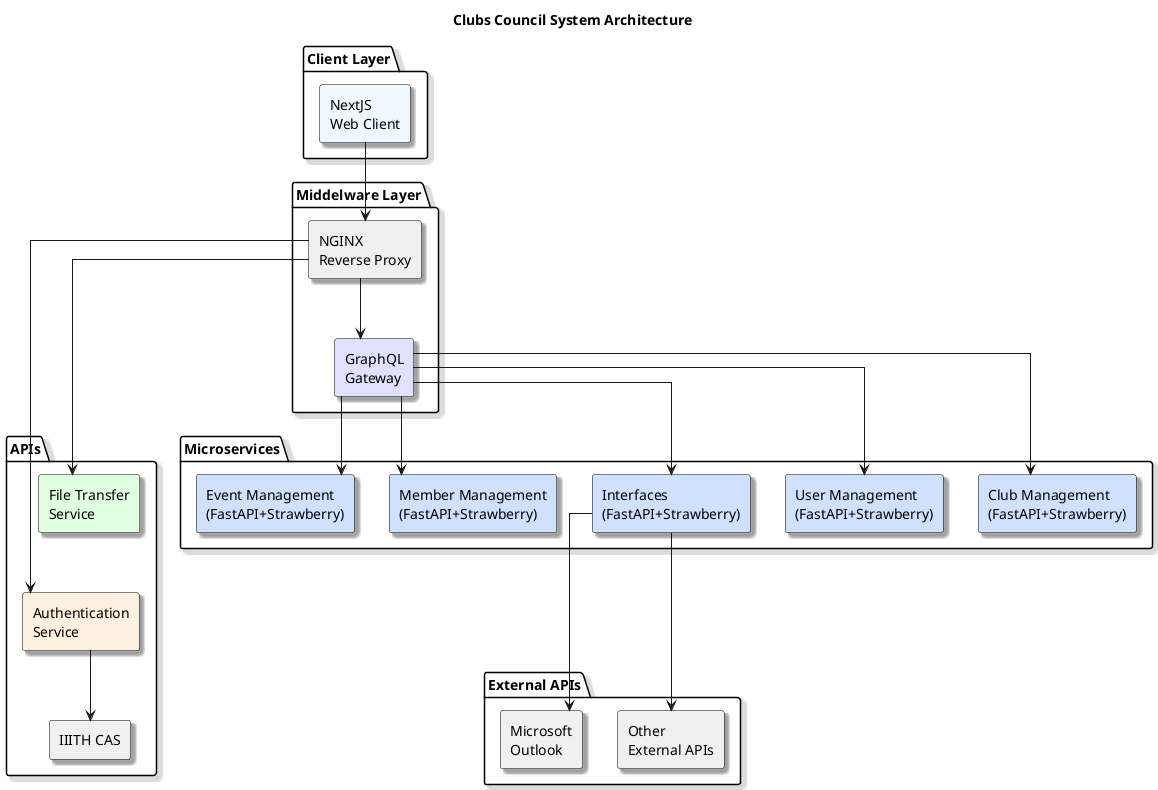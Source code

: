 @startuml
skinparam backgroundColor #ffffff
skinparam linetype ortho
skinparam rectangleBorderColor black
skinparam shadowing true

title **Clubs Council System Architecture**

package "Client Layer" {
    rectangle "NextJS\nWeb Client" as NextJSClient #f0f8ff
}

package "Middelware Layer" {
    rectangle "NGINX\nReverse Proxy" as NginxProxy #f0f0f0
    rectangle "GraphQL\nGateway" as GraphQLGateway #e0e0ff
}

package "APIs" {
    rectangle "File Transfer\nService" as FileTransfer #e0ffe0
    rectangle "Authentication\nService" as AuthService #fff0e0
    rectangle "IIITH CAS" as IIIT_CAS #f0f0f0
}

package "Microservices" {
    rectangle "User Management\n(FastAPI+Strawberry)" as UserMicroservice #d0e0ff
    rectangle "Club Management\n(FastAPI+Strawberry)" as ClubMicroservice #d0e0ff
    rectangle "Event Management\n(FastAPI+Strawberry)" as EventMicroservice #d0e0ff
    rectangle "Member Management\n(FastAPI+Strawberry)" as MemberMicroservice #d0e0ff
    rectangle "Interfaces\n(FastAPI+Strawberry)" as InterfacesMicroservice #d0e0ff
}

package "External APIs" {
    rectangle "Microsoft\nOutlook" as Outlook #f0f0f0
    rectangle "Other\nExternal APIs" as ExternalAPIs #f0f0f0
}

' Relationships
NextJSClient --> NginxProxy
NginxProxy --> GraphQLGateway
NginxProxy --> FileTransfer
NginxProxy --> AuthService
AuthService --> IIIT_CAS
GraphQLGateway --> UserMicroservice
GraphQLGateway --> ClubMicroservice
GraphQLGateway --> EventMicroservice
GraphQLGateway --> MemberMicroservice
GraphQLGateway --> InterfacesMicroservice
InterfacesMicroservice --> Outlook
InterfacesMicroservice --> ExternalAPIs

' Hidden links for alignment
NginxProxy -[hidden]d- GraphQLGateway
GraphQLGateway -[hidden]d- FileTransfer
FileTransfer -[hidden]d- AuthService
UserMicroservice -[hidden]r- ClubMicroservice
ClubMicroservice -[hidden]r- EventMicroservice
EventMicroservice -[hidden]r- MemberMicroservice
MemberMicroservice -[hidden]r- InterfacesMicroservice
IIIT_CAS -[hidden]r- Outlook
Outlook -[hidden]r- ExternalAPIs

@enduml

